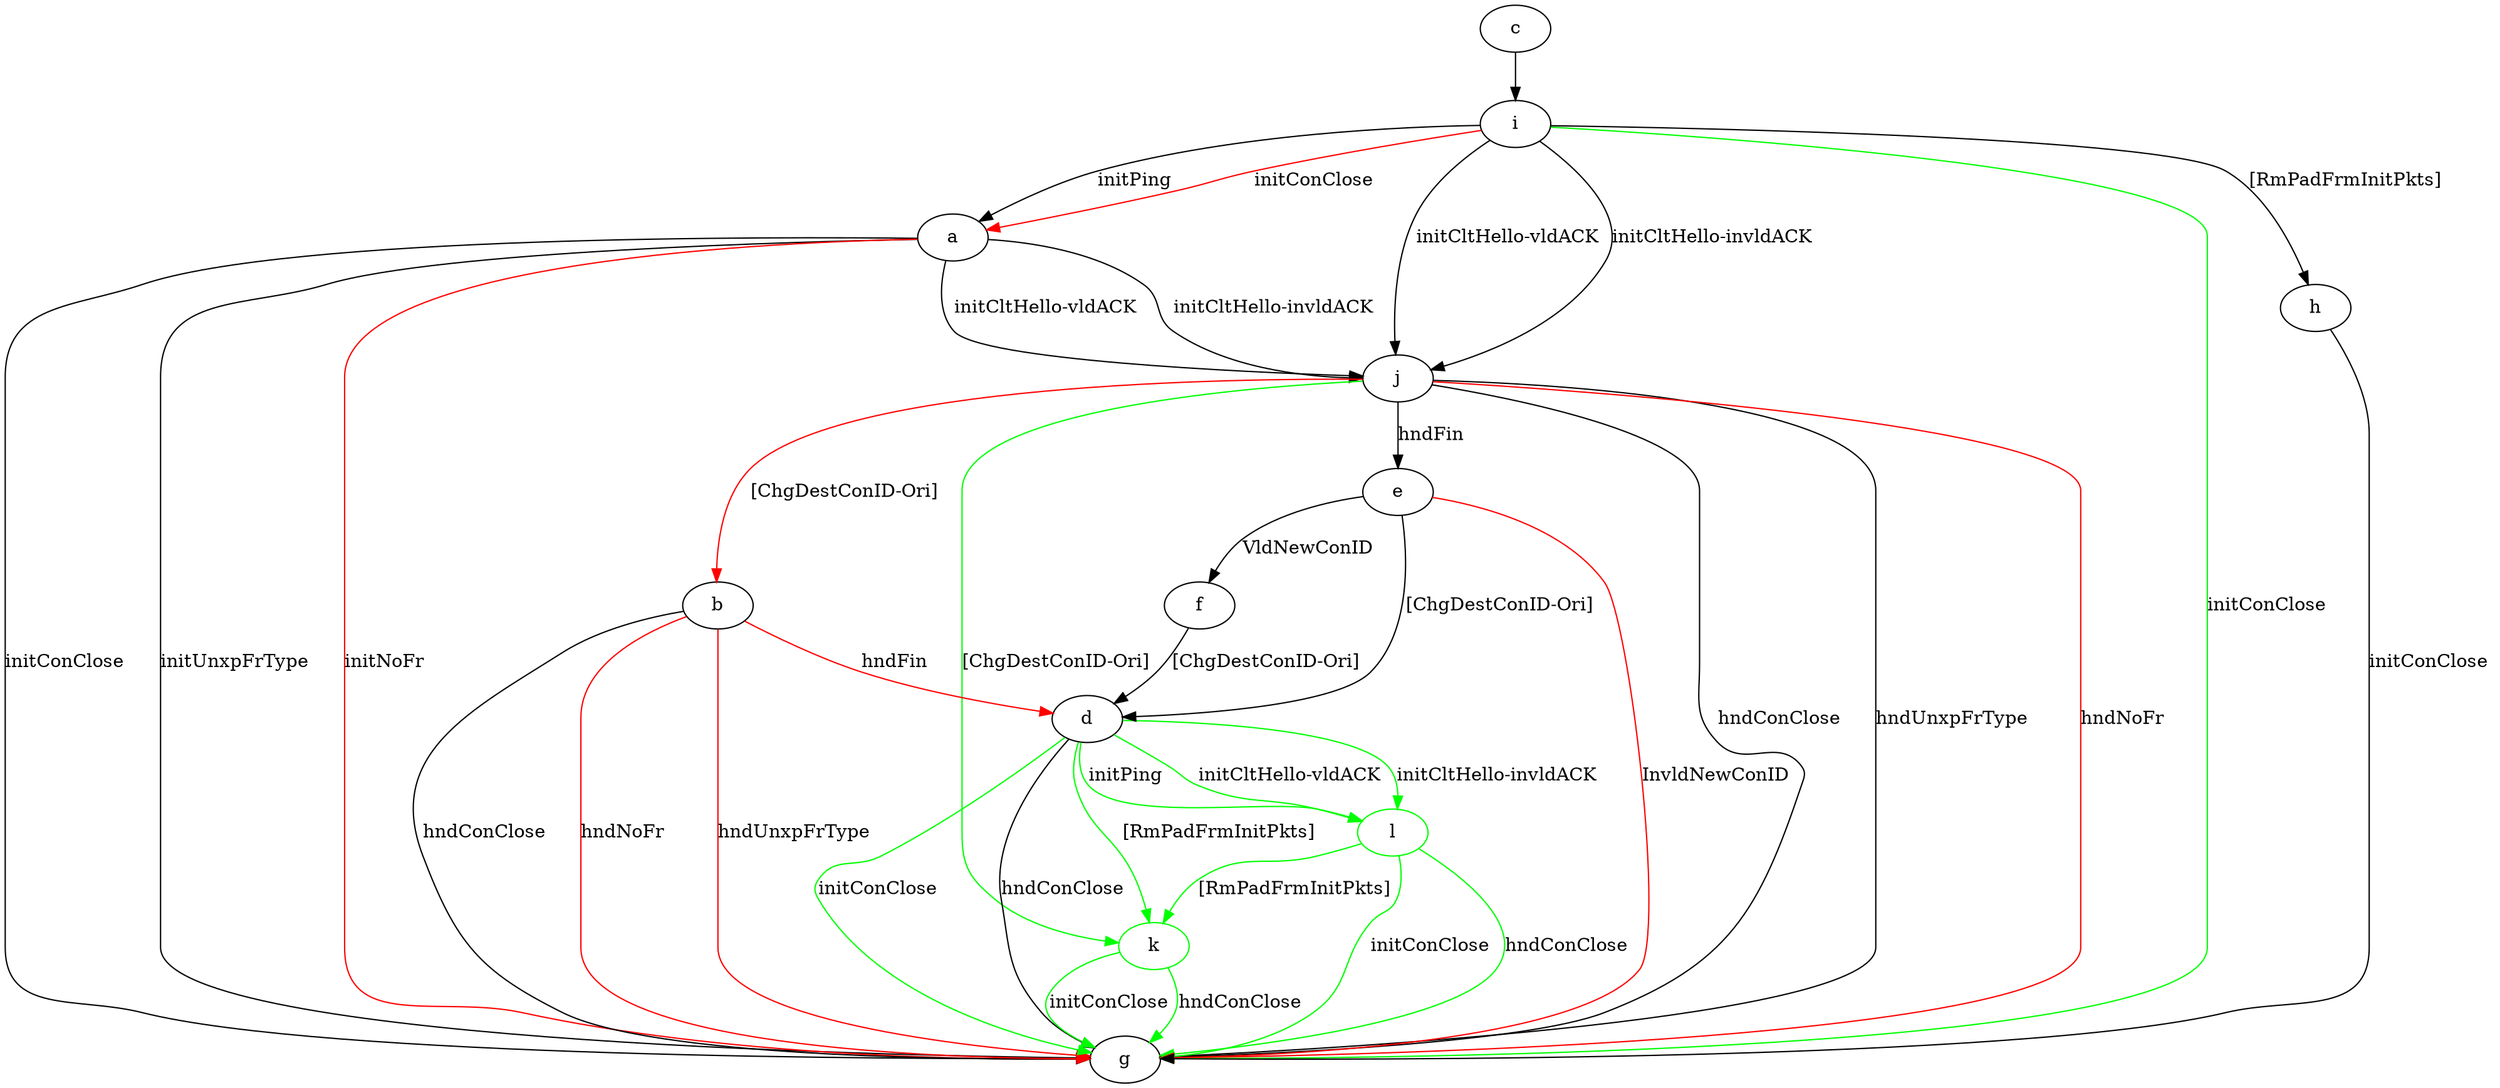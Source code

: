 digraph "" {
	a -> g	[key=0,
		label="initConClose "];
	a -> g	[key=1,
		label="initUnxpFrType "];
	a -> g	[key=2,
		color=red,
		label="initNoFr "];
	a -> j	[key=0,
		label="initCltHello-vldACK "];
	a -> j	[key=1,
		label="initCltHello-invldACK "];
	b -> d	[key=0,
		color=red,
		label="hndFin "];
	b -> g	[key=0,
		label="hndConClose "];
	b -> g	[key=1,
		color=red,
		label="hndNoFr "];
	b -> g	[key=2,
		color=red,
		label="hndUnxpFrType "];
	c -> i	[key=0];
	d -> g	[key=0,
		label="hndConClose "];
	d -> g	[key=1,
		color=green,
		label="initConClose "];
	k	[color=green];
	d -> k	[key=0,
		color=green,
		label="[RmPadFrmInitPkts] "];
	l	[color=green];
	d -> l	[key=0,
		color=green,
		label="initPing "];
	d -> l	[key=1,
		color=green,
		label="initCltHello-vldACK "];
	d -> l	[key=2,
		color=green,
		label="initCltHello-invldACK "];
	e -> d	[key=0,
		label="[ChgDestConID-Ori] "];
	e -> f	[key=0,
		label="VldNewConID "];
	e -> g	[key=0,
		color=red,
		label="InvldNewConID "];
	f -> d	[key=0,
		label="[ChgDestConID-Ori] "];
	h -> g	[key=0,
		label="initConClose "];
	i -> a	[key=0,
		label="initPing "];
	i -> a	[key=1,
		color=red,
		label="initConClose "];
	i -> g	[key=0,
		color=green,
		label="initConClose "];
	i -> h	[key=0,
		label="[RmPadFrmInitPkts] "];
	i -> j	[key=0,
		label="initCltHello-vldACK "];
	i -> j	[key=1,
		label="initCltHello-invldACK "];
	j -> b	[key=0,
		color=red,
		label="[ChgDestConID-Ori] "];
	j -> e	[key=0,
		label="hndFin "];
	j -> g	[key=0,
		label="hndConClose "];
	j -> g	[key=1,
		label="hndUnxpFrType "];
	j -> g	[key=2,
		color=red,
		label="hndNoFr "];
	j -> k	[key=0,
		color=green,
		label="[ChgDestConID-Ori] "];
	k -> g	[key=0,
		color=green,
		label="initConClose "];
	k -> g	[key=1,
		color=green,
		label="hndConClose "];
	l -> g	[key=0,
		color=green,
		label="initConClose "];
	l -> g	[key=1,
		color=green,
		label="hndConClose "];
	l -> k	[key=0,
		color=green,
		label="[RmPadFrmInitPkts] "];
}
